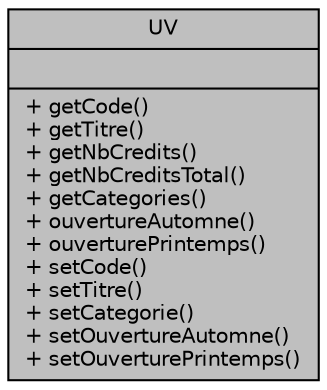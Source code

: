 digraph "UV"
{
  edge [fontname="Helvetica",fontsize="10",labelfontname="Helvetica",labelfontsize="10"];
  node [fontname="Helvetica",fontsize="10",shape=record];
  Node1 [label="{UV\n||+ getCode()\l+ getTitre()\l+ getNbCredits()\l+ getNbCreditsTotal()\l+ getCategories()\l+ ouvertureAutomne()\l+ ouverturePrintemps()\l+ setCode()\l+ setTitre()\l+ setCategorie()\l+ setOuvertureAutomne()\l+ setOuverturePrintemps()\l}",height=0.2,width=0.4,color="black", fillcolor="grey75", style="filled" fontcolor="black"];
}
